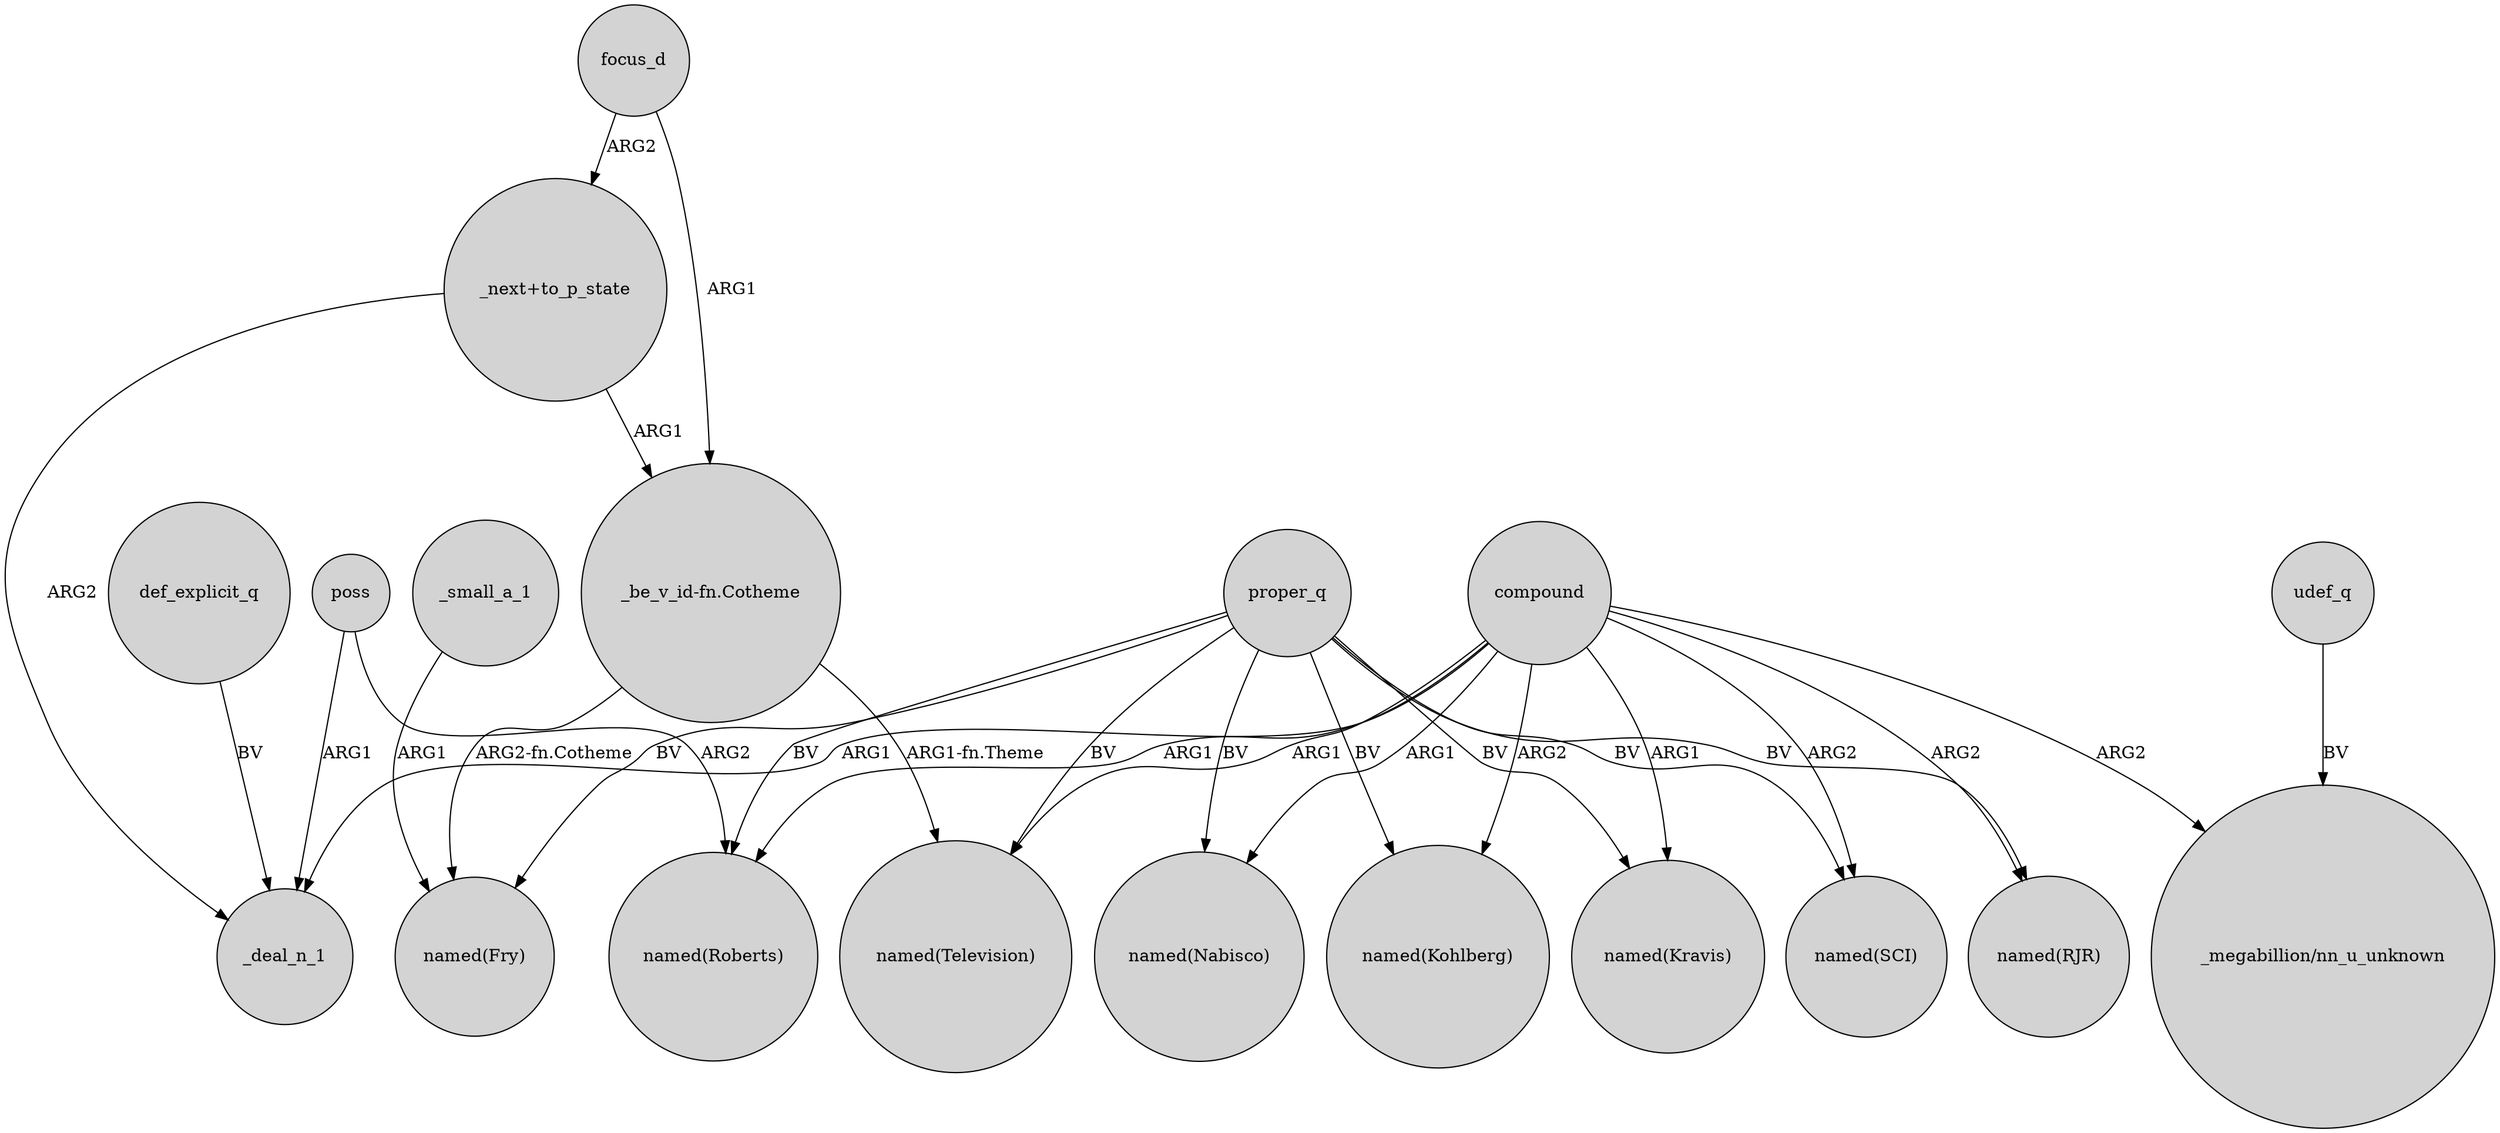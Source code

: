 digraph {
	node [shape=circle style=filled]
	compound -> "named(Roberts)" [label=ARG1]
	compound -> "named(Television)" [label=ARG1]
	"_be_v_id-fn.Cotheme" -> "named(Television)" [label="ARG1-fn.Theme"]
	proper_q -> "named(RJR)" [label=BV]
	poss -> _deal_n_1 [label=ARG1]
	"_next+to_p_state" -> _deal_n_1 [label=ARG2]
	compound -> "_megabillion/nn_u_unknown" [label=ARG2]
	proper_q -> "named(Roberts)" [label=BV]
	proper_q -> "named(Fry)" [label=BV]
	compound -> "named(Kravis)" [label=ARG1]
	compound -> "named(RJR)" [label=ARG2]
	"_next+to_p_state" -> "_be_v_id-fn.Cotheme" [label=ARG1]
	focus_d -> "_be_v_id-fn.Cotheme" [label=ARG1]
	compound -> _deal_n_1 [label=ARG1]
	"_be_v_id-fn.Cotheme" -> "named(Fry)" [label="ARG2-fn.Cotheme"]
	focus_d -> "_next+to_p_state" [label=ARG2]
	compound -> "named(Nabisco)" [label=ARG1]
	proper_q -> "named(Television)" [label=BV]
	compound -> "named(SCI)" [label=ARG2]
	compound -> "named(Kohlberg)" [label=ARG2]
	udef_q -> "_megabillion/nn_u_unknown" [label=BV]
	_small_a_1 -> "named(Fry)" [label=ARG1]
	proper_q -> "named(Kravis)" [label=BV]
	proper_q -> "named(Kohlberg)" [label=BV]
	proper_q -> "named(SCI)" [label=BV]
	proper_q -> "named(Nabisco)" [label=BV]
	poss -> "named(Roberts)" [label=ARG2]
	def_explicit_q -> _deal_n_1 [label=BV]
}
